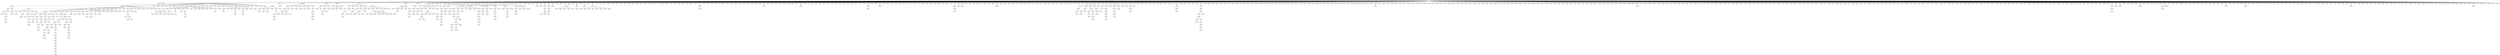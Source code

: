digraph tree {
    "vr6zzx";
    "ieufm12";
    "iethbfu";
    "ietmr8f";
    "ietuifn";
    "ietzr8a";
    "ieu8ei6";
    "ieucpk2";
    "ieuh17z";
    "ieunfh2";
    "ieuq6uy";
    "ieuee3s";
    "ieu60xd";
    "ieucndg";
    "ieup6ud";
    "ieucvi8";
    "ietb958";
    "iethqtq";
    "ietvad9";
    "ietx1gj";
    "ieuuvmf";
    "ieu81ha";
    "ieu1tkv";
    "ieu679o";
    "ieuehqd";
    "ieu6syd";
    "ieu8qjn";
    "ieude0u";
    "ieufzi8";
    "ietifie";
    "ietk6cg";
    "ietn4i7";
    "ietonzf";
    "ietn9az";
    "ieubqez";
    "ietoza9";
    "ietynd4";
    "ietz8q9";
    "ieu8pjb";
    "ietng93";
    "ieu1gwa";
    "ieue5rj";
    "ieuj8d2";
    "ieubp7p";
    "ieuc9kx";
    "ietoqi8";
    "ietxq70";
    "ietz30c";
    "ieu0dfw";
    "ieu0ufk";
    "ieu2k5h";
    "ieu41jl";
    "ietqpmo";
    "iettnj3";
    "iets13l";
    "ietqnlm";
    "ieu2i8n";
    "ieu3i8j";
    "ietscpc";
    "ietxw0j";
    "ieu4kq3";
    "ietzglr";
    "ieu083x";
    "ietsg99";
    "ietsju0";
    "ietyolo";
    "iettg94";
    "ietjkim";
    "ietl0d0";
    "ietolc2";
    "ietppmy";
    "iets3r6";
    "iettegp";
    "ietvkhx";
    "ietvtzn";
    "ietwxro";
    "ietxouo";
    "ieu5brk";
    "ieu5wzh";
    "ieu58qi";
    "ieu66ts";
    "ieu4vgy";
    "ieu5hjg";
    "ieu6cwf";
    "ieu6qs9";
    "ieu7bzd";
    "ieu7rvd";
    "ieu86cp";
    "ieu8jbz";
    "ieu8zh3";
    "ieualhx";
    "ieuau5e";
    "ieubfl7";
    "ieubtvx";
    "ieucwo8";
    "iev0c1m";
    "iettl9h";
    "ieu8d5f";
    "ietvoc6";
    "ietwfuw";
    "ieu6bsl";
    "ieu6tdk";
    "ietxjfc";
    "ietxt6p";
    "ietymv1";
    "ietzkvp";
    "ieu6prf";
    "ieu747h";
    "ietu5uh";
    "ietugeq";
    "ietukpn";
    "ieu009j";
    "ietujgv";
    "ieu4dce";
    "ietr5sk";
    "ietrpgv";
    "ietr4rd";
    "ietlx5y";
    "ietlqd4";
    "ietuapz";
    "ietw8rl";
    "ieu72kn";
    "ietuadg";
    "ietvr58";
    "ietxb3f";
    "ieub54x";
    "ieu7kn3";
    "ieubjuv";
    "iets461";
    "iets9xg";
    "ietz4wp";
    "ietzc08";
    "ieua5k5";
    "ieud2w9";
    "ieuf3b1";
    "ieuj0l7";
    "ieu2j2y";
    "ietqvfb";
    "ieu82yi";
    "iett52d";
    "ietnh0m";
    "ietm0zp";
    "ietor1m";
    "ietqnnq";
    "ieu547t";
    "ietn41c";
    "ietq2it";
    "ietig5t";
    "ietisy5";
    "ietjbhb";
    "ietjs74";
    "ietjmy7";
    "ietlptb";
    "ietjpiv";
    "ietnfr6";
    "ietomiy";
    "ietn45g";
    "ietyj7s";
    "ietz67l";
    "ieu3utq";
    "ieu8zst";
    "ieucxvc";
    "ieudgxt";
    "ieufv5x";
    "ietz1r7";
    "ietnlml";
    "ietv1n0";
    "ietlx2s";
    "ieu3s5j";
    "ietrpnv";
    "ieu4kgh";
    "ieto7nm";
    "ieu154f";
    "ietccbt";
    "ietcnio";
    "ietgo0j";
    "ietg0xn";
    "ietd00z";
    "ietdgb3";
    "ietfmsa";
    "ietvabj";
    "ietdsuz";
    "ietqfii";
    "ietfyfe";
    "ietkdj0";
    "ietzr7k";
    "ieukjju";
    "iethu5l";
    "ietf4kp";
    "ietsk1g";
    "ieth23l";
    "ietggy1";
    "ietlwjg";
    "ieth0dv";
    "ietlvcz";
    "ietog3y";
    "ietv5bo";
    "ietw2no";
    "iethbv8";
    "ietlrj9";
    "ietnmrl";
    "ietnjv0";
    "ietxqw7";
    "ietic77";
    "ietz3uj";
    "iev61mk";
    "ietw5yv";
    "ietwnu3";
    "ieu1ha2";
    "ieu2x2i";
    "ieu56ex";
    "ieu7g8s";
    "ieu8js4";
    "ieuap3q";
    "ieudzwo";
    "ieuezna";
    "ieuf9kh";
    "ietbilo";
    "ietbmkf";
    "iettxt3";
    "ietikfz";
    "ietc5on";
    "ietc9vf";
    "ieticz2";
    "ietlq0y";
    "ietblx5";
    "iethk79";
    "ieti9yg";
    "ietj9ye";
    "ietgu35";
    "ieth2hx";
    "ietx3py";
    "ieu8n2t";
    "ietmcne";
    "ieu0414";
    "ieu7cqq";
    "ietu1g6";
    "ieu4gnn";
    "ietf7p1";
    "ietgadt";
    "ieu5blo";
    "ieuh4hf";
    "ieu5bs0";
    "ieuipu6";
    "ieuz9s9";
    "ieu5m07";
    "ieu0gp4";
    "ieuar4u";
    "ieuhb7z";
    "ieuez0s";
    "ieu2my1";
    "ietd8oe";
    "ietf5n1";
    "ietg2rx";
    "ietgeza";
    "iethn09";
    "ietiukp";
    "ieuvltn";
    "ietyox3";
    "iethx2e";
    "ietlwkr";
    "ieu1294";
    "ieu5kv9";
    "ietkprx";
    "ieu5xt4";
    "ieu3v2l";
    "ieu3wb6";
    "ietmhmj";
    "ietvkqh";
    "iethch2";
    "iethmtg";
    "ietmli5";
    "ieto44h";
    "ietubgd";
    "iethcyh";
    "ieu2shy";
    "ieuduq0";
    "ieukjw9";
    "ieumn1e";
    "ieuvak0";
    "ietbhk5";
    "ietcwyi";
    "ietguyf";
    "ieu5jfy";
    "ietc05j";
    "ietkf8q";
    "ieu4axp";
    "ieu8rnu";
    "iettft1";
    "ieuhnph";
    "ietjhcz";
    "ieua2wf";
    "ieuelm0";
    "ietcair";
    "ietg31g";
    "ietht18";
    "ietmjdy";
    "ietiqwq";
    "ietgz0m";
    "ieto6wa";
    "iettx21";
    "ietxtpb";
    "ietwve3";
    "ietxgtt";
    "ietxna0";
    "iety8fe";
    "ietyka1";
    "ietg7ig";
    "ietzufm";
    "ieu2abj";
    "ieu35l1";
    "ieu3mmr";
    "ieu4hox";
    "ietclgq";
    "iethbjc";
    "ietg1hd";
    "ietghg7";
    "ieth83h";
    "ietpo5q";
    "ietoap7";
    "ietn1cy";
    "ieto206";
    "ietd5i5";
    "ietdiif";
    "ietgyo7";
    "ietjdu9";
    "iete4ew";
    "iete0up";
    "ietfs2a";
    "iethtir";
    "ietp5i4";
    "ieu9m1b";
    "ietkkhi";
    "ieu7pu5";
    "ieuk246";
    "ieu7hwi";
    "ieua4vw";
    "ieuftei";
    "iev5rwt";
    "ietk9h0";
    "ieuerk6";
    "ietgmpn";
    "ietgq4o";
    "iethvtq";
    "ietmmwk";
    "ieucnos";
    "ietmvlj";
    "ietu8ky";
    "ieuimat";
    "ietded6";
    "iethwoy";
    "ietj7nm";
    "ieuh6f2";
    "ieumdsb";
    "ieun873";
    "ietwuvo";
    "ieu5iym";
    "ietdsda";
    "ietff0m";
    "ietghif";
    "ieuabei";
    "ietnhdu";
    "ieu4334";
    "ietfsuo";
    "ietf31s";
    "ietf96y";
    "ietg8e8";
    "ietglm7";
    "iets97n";
    "ieuanyq";
    "ietfqu5";
    "ietpojz";
    "ietiyoj";
    "ietg1nv";
    "ietgfsb";
    "ietut5c";
    "ietehvy";
    "ietlgea";
    "ietqzic";
    "ieuej8c";
    "ieu6lcn";
    "ieukcj1";
    "ieum3zm";
    "iettmnr";
    "ietzj38";
    "ieu59sw";
    "ieukboi";
    "ieuklpd";
    "ieumiwf";
    "ieunjeu";
    "ieunrfr";
    "ieuo4d2";
    "ieukgby";
    "ieul7tm";
    "ieunk0m";
    "ieunr9a";
    "ietjqea";
    "iethejj";
    "ietfha8";
    "ieu0kos";
    "ietguds";
    "ietfxmh";
    "ietiytq";
    "ietkwte";
    "ieu5hlf";
    "ieu6zbh";
    "ietvw29";
    "ietwbxs";
    "ietws1b";
    "ietx4z7";
    "ieu00hp";
    "ieu0t4f";
    "ieuqh4i";
    "ieu25ko";
    "ieu43to";
    "ieuqrgn";
    "ieu1nkb";
    "ietxd8k";
    "ietiumx";
    "ietgd5o";
    "ietoh4h";
    "ietwxma";
    "ietwod6";
    "ietnslc";
    "ieuanmd";
    "ieuecbt";
    "ieug4ot";
    "ieu5t76";
    "ieu6uvp";
    "ieuq9h3";
    "ieu738w";
    "ieu7avl";
    "ieu7ok5";
    "ieu7t54";
    "ieu7wdl";
    "ieu8ioe";
    "ieu7bcq";
    "ietfegn";
    "ietfndn";
    "ietgqe1";
    "iethnbb";
    "ietkoqg";
    "ieu9gfy";
    "ietndqt";
    "ieuruks";
    "ietbljq";
    "ietdxwg";
    "ietidrx";
    "ietu8hf";
    "ietwlkc";
    "ietxu3q";
    "ieur6uf";
    "ieu0iuz";
    "iethcy0";
    "iettd91";
    "ieuazmh";
    "ietwsug";
    "ietx9e4";
    "ietxj2j";
    "ietxsk0";
    "ieuhg6u";
    "ietiha7";
    "ietgbju";
    "ietiinq";
    "ietyu4p";
    "ieud28w";
    "ieufg0s";
    "ieukugi";
    "ieuks4f";
    "ieurmhz";
    "ietg71p";
    "ietf0p6";
    "ietf761";
    "ieu07kb";
    "ieu12xa";
    "ietewiy";
    "ieu1xl2";
    "iettxhy";
    "ieu02r8";
    "ieu04pr";
    "ieu0jpt";
    "ieu4c68";
    "ieu6b54";
    "ieu7sqa";
    "ieu7ybm";
    "ieu82h6";
    "ieu8exb";
    "ietf9rc";
    "ietkj3e";
    "ieth28x";
    "ieu5hst";
    "ieu5lrv";
    "iete3s4";
    "ietee1l";
    "ietejyf";
    "ieteq4k";
    "ietzz5j";
    "ieti04m";
    "ietk21f";
    "ietb5nj";
    "ietgcpp";
    "ietgpu3";
    "ietpn2y";
    "ietddg2";
    "ietn54i";
    "ietgp9f";
    "ieth6k8";
    "ietjy0i";
    "ietm786";
    "ieu6gzi";
    "ieu6rm9";
    "ieu93u2";
    "ieugpf3";
    "ieufoa0";
    "ieub7lv";
    "ieurwvu";
    "ietbixi";
    "ietjb25";
    "ietkqj0";
    "ietib8e";
    "ietomvi";
    "ieufqe7";
    "ietbosj";
    "ietkam0";
    "ietl5ip";
    "ieu2f5g";
    "ietm5sd";
    "ietobi4";
    "ietlguc";
    "ieubcge";
    "ietn9nm";
    "ietu532";
    "ietmgup";
    "ietftak";
    "ietfdn8";
    "ieth8s0";
    "ieu05mo";
    "ietmbjl";
    "ietmsbu";
    "ietobwz";
    "ietq2r1";
    "ietsyro";
    "ieu1nlg";
    "ieu1vlf";
    "ieu6x2r";
    "ieu737h";
    "ieu75my";
    "ieu7qyg";
    "ieu7w12";
    "ieu8b5g";
    "ieubqx7";
    "ieuccin";
    "ieudk7x";
    "ieue8dh";
    "ieuejlo";
    "ieuetm1";
    "ieufmvo";
    "ieuge41";
    "ietoqds";
    "ietzpu9";
    "ietzxmp";
    "ietfy3o";
    "iethw61";
    "ietdj3c";
    "ietiie1";
    "ietkxnl";
    "iethb1v";
    "ietjmon";
    "ietlvpm";
    "ietqjg1";
    "ietta5b";
    "ieu0bzb";
    "ieu0h3t";
    "ieu0o3b";
    "ieu322k";
    "ietdlcd";
    "ietktkd";
    "ieto5tj";
    "ietmq9r";
    "ieth00o";
    "ietgc9o";
    "ietihzc";
    "ieu08gy";
    "ietqe3b";
    "ietfyn9";
    "ietknob";
    "ietpqwm";
    "ieu723f";
    "ietfr0j";
    "ietja79";
    "ietijie";
    "iethucg";
    "ietieb3";
    "ietiya2";
    "ietjmf9";
    "ietk9hc";
    "ietmdjj";
    "ietn0x3";
    "ieto4a2";
    "ietpec5";
    "ietsndp";
    "ietsocw";
    "ietuwob";
    "ieu46ul";
    "ietsd7x";
    "ietwo4d";
    "ieudzih";
    "ietirgz";
    "ietj9g6";
    "ietk2pr";
    "ietkek4";
    "iethsg7";
    "ieti2ks";
    "ietl4nw";
    "ietp1df";
    "ietq3pd";
    "ieu0rjz";
    "ieti7oj";
    "ietrvgh";
    "ietoui3";
    "ietip6k";
    "ietg1vf";
    "iethqqj";
    "ietcafg";
    "iethd5f";
    "iethx56";
    "ietlk13";
    "ietm6p4";
    "ieu2rc7";
    "ietjzxr";
    "ietqebq";
    "ieuke8e";
    "ieur2vt";
    "ieti133";
    "iettsgf";
    "ietmjy1";
    "iethfsl";
    "ietj2ap";
    "ietlofy";
    "ietlv8f";
    "ietnp3f";
    "ieto0it";
    "ietotl8";
    "ietrn67";
    "iettgwa";
    "iettk8n";
    "ieu6h65";
    "iettlm0";
    "ietttw8";
    "ietvqtl";
    "ietx9qm";
    "ietylo0";
    "ietz8ki";
    "ietz9bn";
    "ietzxf1";
    "ietzz2c";
    "ieu1nhp";
    "ieu2rj9";
    "ieu33q4";
    "ieu34a4";
    "ieu4gt4";
    "ieu4t5n";
    "ieu7f3w";
    "ieu7n67";
    "ieu7n6h";
    "ieu83p7";
    "ieu83wv";
    "ieu9edy";
    "ieu9mdh";
    "ietcjtj";
    "ietfv57";
    "ietg2bt";
    "ietgo3o";
    "iethlti";
    "ietgq6y";
    "ietgti3";
    "ietgzar";
    "ieth1bu";
    "iethvvk";
    "ietf9rd";
    "ietfwza";
    "iethevg";
    "iethhjj";
    "ieththt";
    "ietknsh";
    "ietkrnm";
    "ietnfgb";
    "ietnhkc";
    "iethgg2";
    "iethkie";
    "ietghzi";
    "ietgmku";
    "ietjb7t";
    "ietqj63";
    "iett3f5";
    "ietjpdq";
    "ietjjp6";
    "ietkvb7";
    "ietlzdy";
    "ietsn1t";
    "ietnio5";
    "ietqphv";
    "ietkaqi";
    "ietvdqo";
    "ieu1foc";
    "ieughno";
    "ieuhf9y";
    "ieuo8l5";
    "iev1qpf";
    "ieu1w9w";
    "ietr5rs";
    "ieu2wz4";
    "ieu561d";
    "ieu6n2m";
    "ieu9tvu";
    "ietm46g";
    "ieu5pxr";
    "ietejo1";
    "ietglwq";
    "ieth55j";
    "ietiup1";
    "ietqv0g";
    "ietridt";
    "iets57r";
    "ieu7jdk";
    "iettl0v";
    "ietsino";
    "ietmtha";
    "ietndu0";
    "ietr49j";
    "ietrlnw";
    "iettyn4";
    "iettz0i";
    "ietvjfk";
    "ieu2zv3";
    "ieu313a";
    "ietitol";
    "ietesyl";
    "ietiayp";
    "ietkd1u";
    "ietkrmx";
    "ietihhk";
    "ietix1m";
    "ietk6xv";
    "ietqmy5";
    "iets9kr";
    "ieti10w";
    "ietjtxk";
    "ietlqyp";
    "ietmnb0";
    "ietousz";
    "ietq7jg";
    "ietu6i1";
    "ietx4kp";
    "iettj1t";
    "ietuh3v";
    "ietwa4v";
    "ietx753";
    "ieu8vxk";
    "ietoxgd";
    "ietntea";
    "ieto8vx";
    "ietouit";
    "ietqbbw";
    "ietrs41";
    "ietrxu8";
    "ietsc75";
    "ietsu33";
    "iettsdy";
    "ietu9li";
    "ietuct0";
    "ietuglo";
    "ietuw0o";
    "ietuy05";
    "ietuypv";
    "ietv6qg";
    "ietv7ai";
    "ietvblo";
    "ietvdh6";
    "ietvir5";
    "ietvlz5";
    "ietvnh9";
    "ietw6pb";
    "ietwa1j";
    "ietwe2u";
    "ietwec7";
    "ietwibw";
    "ietwjoi";
    "ietxibp";
    "ietxjrr";
    "ietxuv1";
    "ietxyal";
    "iety9gg";
    "ietybmr";
    "ietyhri";
    "ietykfl";
    "ietyozo";
    "ietyrri";
    "ietyvkm";
    "ietz0vl";
    "ietz4oz";
    "ietz76y";
    "ietz88z";
    "ietzpa2";
    "ieu01q4";
    "ietzqhw";
    "ietzwn6";
    "ieu00of";
    "ieu0j8o";
    "ieu0rb6";
    "ieu0ten";
    "ieu11jr";
    "ieu125s";
    "ieu13cf";
    "ieu16yl";
    "ieu197l";
    "ieu1a95";
    "ieu1ayc";
    "ieu1etn";
    "ieu1h1b";
    "ieu1n2k";
    "ieu1nf7";
    "ieu1s5p";
    "ieu1upe";
    "ieu1zsu";
    "ieu20kl";
    "ieu29s3";
    "ieu2b7a";
    "ieu2d51";
    "ieu2eyu";
    "ieu2gre";
    "ieu2jp1";
    "ieu2n2a";
    "ieu2nob";
    "ieu2znu";
    "ieu3hwy";
    "ieu3jgd";
    "ieu3jqi";
    "ieu3mag";
    "ieu3mew";
    "ieu3mi4";
    "ieu3qv1";
    "ieu3rwb";
    "ieu4032";
    "ieu48z1";
    "ieu4ctq";
    "ieu4j9h";
    "ieu4kiz";
    "ieu4l0q";
    "ieu4lfp";
    "ieu4ogd";
    "ieu4osx";
    "ieu4t32";
    "ieu4t6h";
    "ieu51r0";
    "ieu5les";
    "ieu5mff";
    "ieu5pzm";
    "ieu5sz3";
    "ieu5u9k";
    "ieu5wsl";
    "ieu5xfa";
    "ieu658o";
    "ieu6876";
    "ieu6ae0";
    "ieu6bzq";
    "ieu6eqr";
    "ieu6l4u";
    "ieu71zr";
    "ieu6m2z";
    "ieu6m7o";
    "ieu6p31";
    "ieu6qqq";
    "ieu6uru";
    "ieu6yfh";
    "ieu714f";
    "ieu77ls";
    "ieu7c56";
    "ieu7eaj";
    "ieu8ci0";
    "ieu8gvz";
    "ieu8ix1";
    "ieu8n9p";
    "ieu8qo0";
    "ieu8r94";
    "ieu8uea";
    "ieu8urv";
    "ieu9668";
    "ieu99h0";
    "ieu99pb";
    "ieu9l47";
    "ieu9sjy";
    "ieu9z7m";
    "ieua4vi";
    "ieua82d";
    "ieuaahm";
    "ieuac6k";
    "ieuad1k";
    "ieuadjb";
    "ieuahe0";
    "ieuaiau";
    "ieualfn";
    "ieuamwv";
    "ieuaos2";
    "ieuap9o";
    "ieuarbq";
    "ieuavn7";
    "ieuaw2y";
    "ieub0kp";
    "ieub185";
    "ieub27y";
    "ieub4wd";
    "ieubboz";
    "ieubdj1";
    "ieube8l";
    "ieubepa";
    "ieubh8j";
    "ieubkhi";
    "ieubzty";
    "ieuc1ji";
    "ieuc5lw";
    "ieuc6l4";
    "ieuc71k";
    "ieuc7op";
    "ieuc9gw";
    "ieuc9j8";
    "ieucdu8";
    "ieuce3k";
    "ieucf3k";
    "ieucfry";
    "ieucp72";
    "ieuctjy";
    "ieuctw3";
    "ieud3ws";
    "ieud5he";
    "ieud84x";
    "ieudd7z";
    "ieudm0k";
    "ieudmv9";
    "ieue7kh";
    "ieueaqp";
    "ieueb9p";
    "ieuechv";
    "ieueiku";
    "ieueimp";
    "ieuf3u4";
    "ieuf5lx";
    "ieuf8r6";
    "ieuf9xz";
    "ieuffuz";
    "ieufgln";
    "ieufh97";
    "ieufij6";
    "ieufosc";
    "ieufowv";
    "ieufp9m";
    "ieufqak";
    "ieug73k";
    "ieugdj4";
    "ieugfes";
    "ieugjzy";
    "ieugox6";
    "ieugqyo";
    "ieugwue";
    "ieugwuw";
    "ieuhlot";
    "ieuid25";
    "ieuj3h7";
    "ieukoks";
    "ieunlg1";
    "ieuooq3";
    "ieutvqp";
    "ieuuaem";
    "ieuw85k";
    "iev4xy1";
    "iev9ahs";
    "ietk904";
    "ietm056";
    "ietp5xj";
    "ietpc97";
    "ietd4zs";
    "ietkxgq";
    "ietihas";
    "ietjy92";
    "ietokk4";
    "ietpbs7";
    "ietvcg0";
    "ietstdv";
    "ietsucx";
    "ietjmdo";
    "ietmbkr";
    "ietnw5j";
    "ieto3uo";
    "ieto6b2";
    "ieto99a";
    "ietovan";
    "ieu8y68";
    "ietp8ne";
    "ietrr80";
    "iets7wn";
    "ietsqx8";
    "ietts1x";
    "ietu3am";
    "ietuntq";
    "ieu9ocr";
    "ietvcmq";
    "iethe15";
    "ietmepf";
    "ietmmf4";
    "ietmvom";
    "ietmxxi";
    "ietn1yb";
    "ietn3h1";
    "ietni1k";
    "ieto15y";
    "ietoby4";
    "ietp8ol";
    "ietpbru";
    "ietpe7o";
    "ietpqsx";
    "ietpvy3";
    "ietqfcv";
    "ietsaoz";
    "ietspxr";
    "ietszfa";
    "iettnf6";
    "ietty50";
    "ietv2yc";
    "iettyyu";
    "ietuhq2";
    "ietv765";
    "ietvnqe";
    "ietwowo";
    "ietwruo";
    "ietxazk";
    "ietxl4q";
    "ietyawm";
    "ietyp4l";
    "ietys1k";
    "ietyuj2";
    "ietz6do";
    "ieu1wze";
    "ieu3r8j";
    "ieu4jsd";
    "ieu7aa7";
    "ietkbpo";
    "ietkva8";
    "ietm94s";
    "ietmaki";
    "ietnsg0";
    "ietnwhv";
    "ietnznk";
    "ietoiaw";
    "ietonir";
    "ietovmo";
    "ietpvp1";
    "ietpwpn";
    "ietr84h";
    "ietrihf";
    "ietrm2h";
    "ietrso8";
    "ietswau";
    "iettakf";
    "iettgk3";
    "iettjk8";
    "ietuyax";
    "ietv53i";
    "ietvurt";
    "ietvxiq";
    "ietw19m";
    "ietwnuq";
    "ietwz9x";
    "ietxamm";
    "ietyw7h";
    "ietz528";
    "ieu0e0r";
    "ieu17y6";
    "ieu1ouh";
    "ieu1yi5";
    "ieu21de";
    "ieu3wff";
    "ieu4ber";
    "ieu4eaq";
    "ieu5b45";
    "ieu5dj8";
    "ieu8no4";
    "ieu7b2t";
    "ieucex6";
    "ieucjcu";
    "ieuckot";
    "ieucn2z";
    "ieudkmu";
    "vr6zzx" -> "ieufm12";
    "vr6zzx" -> "iethbfu";
    "vr6zzx" -> "ietb958";
    "vr6zzx" -> "ietf7p1";
    "vr6zzx" -> "ietd8oe";
    "vr6zzx" -> "ietbhk5";
    "vr6zzx" -> "ietjhcz";
    "vr6zzx" -> "ietcair";
    "vr6zzx" -> "ietk9h0";
    "vr6zzx" -> "ietgmpn";
    "vr6zzx" -> "ietded6";
    "vr6zzx" -> "iettmnr";
    "vr6zzx" -> "ietjqea";
    "vr6zzx" -> "iethejj";
    "vr6zzx" -> "ietfha8";
    "vr6zzx" -> "ietfegn";
    "vr6zzx" -> "ietndqt";
    "vr6zzx" -> "ietbljq";
    "vr6zzx" -> "iethcy0";
    "vr6zzx" -> "ietiha7";
    "vr6zzx" -> "ietgbju";
    "vr6zzx" -> "ietiinq";
    "vr6zzx" -> "ietg71p";
    "vr6zzx" -> "ietf0p6";
    "vr6zzx" -> "ietf761";
    "vr6zzx" -> "ietewiy";
    "vr6zzx" -> "iettxhy";
    "vr6zzx" -> "ieu02r8";
    "vr6zzx" -> "ieu04pr";
    "vr6zzx" -> "ieu0jpt";
    "vr6zzx" -> "ieu4c68";
    "vr6zzx" -> "ieu6b54";
    "vr6zzx" -> "ieu7sqa";
    "vr6zzx" -> "ieu7ybm";
    "vr6zzx" -> "ieu82h6";
    "vr6zzx" -> "ieu8exb";
    "vr6zzx" -> "ietf9rc";
    "vr6zzx" -> "ietkj3e";
    "vr6zzx" -> "ieth28x";
    "vr6zzx" -> "iete3s4";
    "vr6zzx" -> "ietb5nj";
    "vr6zzx" -> "ietddg2";
    "vr6zzx" -> "ietgp9f";
    "vr6zzx" -> "ieth6k8";
    "vr6zzx" -> "ietjy0i";
    "vr6zzx" -> "ietm786";
    "vr6zzx" -> "ieu6gzi";
    "vr6zzx" -> "ietbixi";
    "vr6zzx" -> "ietib8e";
    "vr6zzx" -> "ietomvi";
    "vr6zzx" -> "ietbosj";
    "vr6zzx" -> "ietkam0";
    "vr6zzx" -> "ietftak";
    "vr6zzx" -> "ietfdn8";
    "vr6zzx" -> "ieth8s0";
    "vr6zzx" -> "ieu05mo";
    "vr6zzx" -> "ietmbjl";
    "vr6zzx" -> "ietmsbu";
    "vr6zzx" -> "ietobwz";
    "vr6zzx" -> "ietq2r1";
    "vr6zzx" -> "ietsyro";
    "vr6zzx" -> "ieu1nlg";
    "vr6zzx" -> "ieu1vlf";
    "vr6zzx" -> "ieu6x2r";
    "vr6zzx" -> "ieu737h";
    "vr6zzx" -> "ieu75my";
    "vr6zzx" -> "ieu7qyg";
    "vr6zzx" -> "ieu7w12";
    "vr6zzx" -> "ieu8b5g";
    "vr6zzx" -> "ieubqx7";
    "vr6zzx" -> "ieuccin";
    "vr6zzx" -> "ieudk7x";
    "vr6zzx" -> "ieue8dh";
    "vr6zzx" -> "ieuejlo";
    "vr6zzx" -> "ieuetm1";
    "vr6zzx" -> "ieufmvo";
    "vr6zzx" -> "ieuge41";
    "vr6zzx" -> "ietoqds";
    "vr6zzx" -> "ietfy3o";
    "vr6zzx" -> "iethw61";
    "vr6zzx" -> "ietdj3c";
    "vr6zzx" -> "ietiie1";
    "vr6zzx" -> "ietkxnl";
    "vr6zzx" -> "iethb1v";
    "vr6zzx" -> "ietjmon";
    "vr6zzx" -> "ietlvpm";
    "vr6zzx" -> "ietqjg1";
    "vr6zzx" -> "ietta5b";
    "vr6zzx" -> "ieu0bzb";
    "vr6zzx" -> "ieu0h3t";
    "vr6zzx" -> "ieu0o3b";
    "vr6zzx" -> "ieu322k";
    "vr6zzx" -> "ietdlcd";
    "vr6zzx" -> "ietktkd";
    "vr6zzx" -> "ietmq9r";
    "vr6zzx" -> "ieth00o";
    "vr6zzx" -> "ietgc9o";
    "vr6zzx" -> "ietihzc";
    "vr6zzx" -> "ieu08gy";
    "vr6zzx" -> "ietqe3b";
    "vr6zzx" -> "ietfyn9";
    "vr6zzx" -> "ietknob";
    "vr6zzx" -> "ietpqwm";
    "vr6zzx" -> "ietfr0j";
    "vr6zzx" -> "ietja79";
    "vr6zzx" -> "ietijie";
    "vr6zzx" -> "iethucg";
    "vr6zzx" -> "ietieb3";
    "vr6zzx" -> "ietiya2";
    "vr6zzx" -> "ietjmf9";
    "vr6zzx" -> "ietk9hc";
    "vr6zzx" -> "ietmdjj";
    "vr6zzx" -> "ietn0x3";
    "vr6zzx" -> "ieto4a2";
    "vr6zzx" -> "ietpec5";
    "vr6zzx" -> "ietsndp";
    "vr6zzx" -> "ietsocw";
    "vr6zzx" -> "ietuwob";
    "vr6zzx" -> "ieu46ul";
    "vr6zzx" -> "ietsd7x";
    "vr6zzx" -> "ietirgz";
    "vr6zzx" -> "ietj9g6";
    "vr6zzx" -> "ietk2pr";
    "vr6zzx" -> "iethsg7";
    "vr6zzx" -> "ieti2ks";
    "vr6zzx" -> "ietl4nw";
    "vr6zzx" -> "ietp1df";
    "vr6zzx" -> "ietq3pd";
    "vr6zzx" -> "ieu0rjz";
    "vr6zzx" -> "ieti7oj";
    "vr6zzx" -> "ietrvgh";
    "vr6zzx" -> "ietoui3";
    "vr6zzx" -> "ietip6k";
    "vr6zzx" -> "ietg1vf";
    "vr6zzx" -> "iethqqj";
    "vr6zzx" -> "ietcafg";
    "vr6zzx" -> "iethd5f";
    "vr6zzx" -> "iethx56";
    "vr6zzx" -> "ietlk13";
    "vr6zzx" -> "ietm6p4";
    "vr6zzx" -> "ieu2rc7";
    "vr6zzx" -> "ietjzxr";
    "vr6zzx" -> "ieti133";
    "vr6zzx" -> "iethfsl";
    "vr6zzx" -> "ietj2ap";
    "vr6zzx" -> "ietlofy";
    "vr6zzx" -> "ietlv8f";
    "vr6zzx" -> "ietnp3f";
    "vr6zzx" -> "ieto0it";
    "vr6zzx" -> "ietotl8";
    "vr6zzx" -> "ietrn67";
    "vr6zzx" -> "iettgwa";
    "vr6zzx" -> "iettk8n";
    "vr6zzx" -> "iettlm0";
    "vr6zzx" -> "ietttw8";
    "vr6zzx" -> "ietvqtl";
    "vr6zzx" -> "ietx9qm";
    "vr6zzx" -> "ietylo0";
    "vr6zzx" -> "ietz8ki";
    "vr6zzx" -> "ietz9bn";
    "vr6zzx" -> "ietzxf1";
    "vr6zzx" -> "ietzz2c";
    "vr6zzx" -> "ieu1nhp";
    "vr6zzx" -> "ieu2rj9";
    "vr6zzx" -> "ieu33q4";
    "vr6zzx" -> "ieu34a4";
    "vr6zzx" -> "ieu4gt4";
    "vr6zzx" -> "ieu4t5n";
    "vr6zzx" -> "ieu7f3w";
    "vr6zzx" -> "ieu7n67";
    "vr6zzx" -> "ieu7n6h";
    "vr6zzx" -> "ieu83p7";
    "vr6zzx" -> "ieu83wv";
    "vr6zzx" -> "ieu9edy";
    "vr6zzx" -> "ieu9mdh";
    "vr6zzx" -> "ietcjtj";
    "vr6zzx" -> "iett3f5";
    "vr6zzx" -> "ietjpdq";
    "vr6zzx" -> "ietjjp6";
    "vr6zzx" -> "ietkvb7";
    "vr6zzx" -> "ietnio5";
    "vr6zzx" -> "ietqphv";
    "vr6zzx" -> "ietkaqi";
    "vr6zzx" -> "ietejo1";
    "vr6zzx" -> "ietiup1";
    "vr6zzx" -> "ietqv0g";
    "vr6zzx" -> "ietsino";
    "vr6zzx" -> "ietmtha";
    "vr6zzx" -> "ietndu0";
    "vr6zzx" -> "ietr49j";
    "vr6zzx" -> "ietrlnw";
    "vr6zzx" -> "iettyn4";
    "vr6zzx" -> "iettz0i";
    "vr6zzx" -> "ietvjfk";
    "vr6zzx" -> "ieu2zv3";
    "vr6zzx" -> "ieu313a";
    "vr6zzx" -> "ietitol";
    "vr6zzx" -> "ietesyl";
    "vr6zzx" -> "ietihhk";
    "vr6zzx" -> "ietix1m";
    "vr6zzx" -> "ietk6xv";
    "vr6zzx" -> "ietqmy5";
    "vr6zzx" -> "iets9kr";
    "vr6zzx" -> "ieti10w";
    "vr6zzx" -> "ietntea";
    "vr6zzx" -> "ieto8vx";
    "vr6zzx" -> "ietouit";
    "vr6zzx" -> "ietqbbw";
    "vr6zzx" -> "ietrs41";
    "vr6zzx" -> "ietrxu8";
    "vr6zzx" -> "ietsc75";
    "vr6zzx" -> "ietsu33";
    "vr6zzx" -> "iettsdy";
    "vr6zzx" -> "ietu9li";
    "vr6zzx" -> "ietuct0";
    "vr6zzx" -> "ietuglo";
    "vr6zzx" -> "ietuw0o";
    "vr6zzx" -> "ietuy05";
    "vr6zzx" -> "ietuypv";
    "vr6zzx" -> "ietv6qg";
    "vr6zzx" -> "ietv7ai";
    "vr6zzx" -> "ietvblo";
    "vr6zzx" -> "ietvdh6";
    "vr6zzx" -> "ietvir5";
    "vr6zzx" -> "ietvlz5";
    "vr6zzx" -> "ietvnh9";
    "vr6zzx" -> "ietw6pb";
    "vr6zzx" -> "ietwa1j";
    "vr6zzx" -> "ietwe2u";
    "vr6zzx" -> "ietwec7";
    "vr6zzx" -> "ietwibw";
    "vr6zzx" -> "ietwjoi";
    "vr6zzx" -> "ietxibp";
    "vr6zzx" -> "ietxjrr";
    "vr6zzx" -> "ietxuv1";
    "vr6zzx" -> "ietxyal";
    "vr6zzx" -> "iety9gg";
    "vr6zzx" -> "ietybmr";
    "vr6zzx" -> "ietyhri";
    "vr6zzx" -> "ietykfl";
    "vr6zzx" -> "ietyozo";
    "vr6zzx" -> "ietyrri";
    "vr6zzx" -> "ietyvkm";
    "vr6zzx" -> "ietz0vl";
    "vr6zzx" -> "ietz4oz";
    "vr6zzx" -> "ietz76y";
    "vr6zzx" -> "ietz88z";
    "vr6zzx" -> "ietzpa2";
    "vr6zzx" -> "ietzqhw";
    "vr6zzx" -> "ietzwn6";
    "vr6zzx" -> "ieu00of";
    "vr6zzx" -> "ieu0j8o";
    "vr6zzx" -> "ieu0rb6";
    "vr6zzx" -> "ieu0ten";
    "vr6zzx" -> "ieu11jr";
    "vr6zzx" -> "ieu125s";
    "vr6zzx" -> "ieu13cf";
    "vr6zzx" -> "ieu16yl";
    "vr6zzx" -> "ieu197l";
    "vr6zzx" -> "ieu1a95";
    "vr6zzx" -> "ieu1ayc";
    "vr6zzx" -> "ieu1etn";
    "vr6zzx" -> "ieu1h1b";
    "vr6zzx" -> "ieu1n2k";
    "vr6zzx" -> "ieu1nf7";
    "vr6zzx" -> "ieu1s5p";
    "vr6zzx" -> "ieu1upe";
    "vr6zzx" -> "ieu1zsu";
    "vr6zzx" -> "ieu20kl";
    "vr6zzx" -> "ieu29s3";
    "vr6zzx" -> "ieu2b7a";
    "vr6zzx" -> "ieu2d51";
    "vr6zzx" -> "ieu2eyu";
    "vr6zzx" -> "ieu2gre";
    "vr6zzx" -> "ieu2jp1";
    "vr6zzx" -> "ieu2n2a";
    "vr6zzx" -> "ieu2nob";
    "vr6zzx" -> "ieu2znu";
    "vr6zzx" -> "ieu3hwy";
    "vr6zzx" -> "ieu3jgd";
    "vr6zzx" -> "ieu3jqi";
    "vr6zzx" -> "ieu3mag";
    "vr6zzx" -> "ieu3mew";
    "vr6zzx" -> "ieu3mi4";
    "vr6zzx" -> "ieu3qv1";
    "vr6zzx" -> "ieu3rwb";
    "vr6zzx" -> "ieu4032";
    "vr6zzx" -> "ieu48z1";
    "vr6zzx" -> "ieu4ctq";
    "vr6zzx" -> "ieu4j9h";
    "vr6zzx" -> "ieu4kiz";
    "vr6zzx" -> "ieu4l0q";
    "vr6zzx" -> "ieu4lfp";
    "vr6zzx" -> "ieu4ogd";
    "vr6zzx" -> "ieu4osx";
    "vr6zzx" -> "ieu4t32";
    "vr6zzx" -> "ieu4t6h";
    "vr6zzx" -> "ieu51r0";
    "vr6zzx" -> "ieu5les";
    "vr6zzx" -> "ieu5mff";
    "vr6zzx" -> "ieu5pzm";
    "vr6zzx" -> "ieu5sz3";
    "vr6zzx" -> "ieu5u9k";
    "vr6zzx" -> "ieu5wsl";
    "vr6zzx" -> "ieu5xfa";
    "vr6zzx" -> "ieu658o";
    "vr6zzx" -> "ieu6876";
    "vr6zzx" -> "ieu6ae0";
    "vr6zzx" -> "ieu6bzq";
    "vr6zzx" -> "ieu6eqr";
    "vr6zzx" -> "ieu6l4u";
    "vr6zzx" -> "ieu6m2z";
    "vr6zzx" -> "ieu6m7o";
    "vr6zzx" -> "ieu6p31";
    "vr6zzx" -> "ieu6qqq";
    "vr6zzx" -> "ieu6uru";
    "vr6zzx" -> "ieu6yfh";
    "vr6zzx" -> "ieu714f";
    "vr6zzx" -> "ieu77ls";
    "vr6zzx" -> "ieu7c56";
    "vr6zzx" -> "ieu7eaj";
    "vr6zzx" -> "ieu8ci0";
    "vr6zzx" -> "ieu8gvz";
    "vr6zzx" -> "ieu8ix1";
    "vr6zzx" -> "ieu8n9p";
    "vr6zzx" -> "ieu8qo0";
    "vr6zzx" -> "ieu8r94";
    "vr6zzx" -> "ieu8uea";
    "vr6zzx" -> "ieu8urv";
    "vr6zzx" -> "ieu9668";
    "vr6zzx" -> "ieu99h0";
    "vr6zzx" -> "ieu99pb";
    "vr6zzx" -> "ieu9l47";
    "vr6zzx" -> "ieu9sjy";
    "vr6zzx" -> "ieu9z7m";
    "vr6zzx" -> "ieua4vi";
    "vr6zzx" -> "ieua82d";
    "vr6zzx" -> "ieuaahm";
    "vr6zzx" -> "ieuac6k";
    "vr6zzx" -> "ieuad1k";
    "vr6zzx" -> "ieuadjb";
    "vr6zzx" -> "ieuahe0";
    "vr6zzx" -> "ieuaiau";
    "vr6zzx" -> "ieualfn";
    "vr6zzx" -> "ieuamwv";
    "vr6zzx" -> "ieuaos2";
    "vr6zzx" -> "ieuap9o";
    "vr6zzx" -> "ieuarbq";
    "vr6zzx" -> "ieuavn7";
    "vr6zzx" -> "ieuaw2y";
    "vr6zzx" -> "ieub0kp";
    "vr6zzx" -> "ieub185";
    "vr6zzx" -> "ieub27y";
    "vr6zzx" -> "ieub4wd";
    "vr6zzx" -> "ieubboz";
    "vr6zzx" -> "ieubdj1";
    "vr6zzx" -> "ieube8l";
    "vr6zzx" -> "ieubepa";
    "vr6zzx" -> "ieubh8j";
    "vr6zzx" -> "ieubkhi";
    "vr6zzx" -> "ieubzty";
    "vr6zzx" -> "ieuc1ji";
    "vr6zzx" -> "ieuc5lw";
    "vr6zzx" -> "ieuc6l4";
    "vr6zzx" -> "ieuc71k";
    "vr6zzx" -> "ieuc7op";
    "vr6zzx" -> "ieuc9gw";
    "vr6zzx" -> "ieuc9j8";
    "vr6zzx" -> "ieucdu8";
    "vr6zzx" -> "ieuce3k";
    "vr6zzx" -> "ieucf3k";
    "vr6zzx" -> "ieucfry";
    "vr6zzx" -> "ieucp72";
    "vr6zzx" -> "ieuctjy";
    "vr6zzx" -> "ieuctw3";
    "vr6zzx" -> "ieud3ws";
    "vr6zzx" -> "ieud5he";
    "vr6zzx" -> "ieud84x";
    "vr6zzx" -> "ieudd7z";
    "vr6zzx" -> "ieudm0k";
    "vr6zzx" -> "ieudmv9";
    "vr6zzx" -> "ieue7kh";
    "vr6zzx" -> "ieueaqp";
    "vr6zzx" -> "ieueb9p";
    "vr6zzx" -> "ieuechv";
    "vr6zzx" -> "ieueiku";
    "vr6zzx" -> "ieueimp";
    "vr6zzx" -> "ieuf3u4";
    "vr6zzx" -> "ieuf5lx";
    "vr6zzx" -> "ieuf8r6";
    "vr6zzx" -> "ieuf9xz";
    "vr6zzx" -> "ieuffuz";
    "vr6zzx" -> "ieufgln";
    "vr6zzx" -> "ieufh97";
    "vr6zzx" -> "ieufij6";
    "vr6zzx" -> "ieufosc";
    "vr6zzx" -> "ieufowv";
    "vr6zzx" -> "ieufp9m";
    "vr6zzx" -> "ieufqak";
    "vr6zzx" -> "ieug73k";
    "vr6zzx" -> "ieugdj4";
    "vr6zzx" -> "ieugfes";
    "vr6zzx" -> "ieugjzy";
    "vr6zzx" -> "ieugox6";
    "vr6zzx" -> "ieugqyo";
    "vr6zzx" -> "ieugwue";
    "vr6zzx" -> "ieugwuw";
    "vr6zzx" -> "ieuhlot";
    "vr6zzx" -> "ieuid25";
    "vr6zzx" -> "ieuj3h7";
    "vr6zzx" -> "ieukoks";
    "vr6zzx" -> "ieunlg1";
    "vr6zzx" -> "ieuooq3";
    "vr6zzx" -> "ieutvqp";
    "vr6zzx" -> "ieuuaem";
    "vr6zzx" -> "ieuw85k";
    "vr6zzx" -> "iev4xy1";
    "vr6zzx" -> "iev9ahs";
    "vr6zzx" -> "ietk904";
    "vr6zzx" -> "ietm056";
    "vr6zzx" -> "ietp5xj";
    "vr6zzx" -> "ietpc97";
    "vr6zzx" -> "ietd4zs";
    "vr6zzx" -> "ietkxgq";
    "vr6zzx" -> "ietihas";
    "vr6zzx" -> "ietjy92";
    "vr6zzx" -> "ietstdv";
    "vr6zzx" -> "ietjmdo";
    "vr6zzx" -> "ietnw5j";
    "vr6zzx" -> "ieto3uo";
    "vr6zzx" -> "ieto6b2";
    "vr6zzx" -> "ieto99a";
    "vr6zzx" -> "ietovan";
    "vr6zzx" -> "ietp8ne";
    "vr6zzx" -> "ietrr80";
    "vr6zzx" -> "iets7wn";
    "vr6zzx" -> "ietsqx8";
    "vr6zzx" -> "ietts1x";
    "vr6zzx" -> "ietu3am";
    "vr6zzx" -> "iethe15";
    "vr6zzx" -> "ietmepf";
    "vr6zzx" -> "ietmmf4";
    "vr6zzx" -> "ietmvom";
    "vr6zzx" -> "ietmxxi";
    "vr6zzx" -> "ietn1yb";
    "vr6zzx" -> "ietn3h1";
    "vr6zzx" -> "ietni1k";
    "vr6zzx" -> "ieto15y";
    "vr6zzx" -> "ietoby4";
    "vr6zzx" -> "ietp8ol";
    "vr6zzx" -> "ietpbru";
    "vr6zzx" -> "ietpe7o";
    "vr6zzx" -> "ietpqsx";
    "vr6zzx" -> "ietpvy3";
    "vr6zzx" -> "ietsaoz";
    "vr6zzx" -> "ietspxr";
    "vr6zzx" -> "ietszfa";
    "vr6zzx" -> "iettnf6";
    "vr6zzx" -> "ietty50";
    "vr6zzx" -> "iettyyu";
    "vr6zzx" -> "ietuhq2";
    "vr6zzx" -> "ietv765";
    "vr6zzx" -> "ietvnqe";
    "vr6zzx" -> "ietwowo";
    "vr6zzx" -> "ietwruo";
    "vr6zzx" -> "ietxazk";
    "vr6zzx" -> "ietxl4q";
    "vr6zzx" -> "ietyawm";
    "vr6zzx" -> "ietyp4l";
    "vr6zzx" -> "ietys1k";
    "vr6zzx" -> "ietyuj2";
    "vr6zzx" -> "ietz6do";
    "vr6zzx" -> "ieu1wze";
    "vr6zzx" -> "ieu3r8j";
    "vr6zzx" -> "ieu4jsd";
    "vr6zzx" -> "ieu7aa7";
    "vr6zzx" -> "ietkbpo";
    "vr6zzx" -> "ietkva8";
    "vr6zzx" -> "ietm94s";
    "vr6zzx" -> "ietmaki";
    "vr6zzx" -> "ietnsg0";
    "vr6zzx" -> "ietnwhv";
    "vr6zzx" -> "ietnznk";
    "vr6zzx" -> "ietoiaw";
    "vr6zzx" -> "ietonir";
    "vr6zzx" -> "ietpvp1";
    "vr6zzx" -> "ietpwpn";
    "vr6zzx" -> "ietr84h";
    "vr6zzx" -> "ietrihf";
    "vr6zzx" -> "ietrm2h";
    "vr6zzx" -> "ietrso8";
    "vr6zzx" -> "ietswau";
    "vr6zzx" -> "iettakf";
    "vr6zzx" -> "iettgk3";
    "vr6zzx" -> "iettjk8";
    "vr6zzx" -> "ietuyax";
    "vr6zzx" -> "ietv53i";
    "vr6zzx" -> "ietvurt";
    "vr6zzx" -> "ietvxiq";
    "vr6zzx" -> "ietw19m";
    "vr6zzx" -> "ietwnuq";
    "vr6zzx" -> "ietwz9x";
    "vr6zzx" -> "ietxamm";
    "vr6zzx" -> "ietyw7h";
    "vr6zzx" -> "ietz528";
    "vr6zzx" -> "ieu0e0r";
    "vr6zzx" -> "ieu17y6";
    "vr6zzx" -> "ieu1ouh";
    "vr6zzx" -> "ieu1yi5";
    "vr6zzx" -> "ieu21de";
    "vr6zzx" -> "ieu3wff";
    "vr6zzx" -> "ieu4ber";
    "vr6zzx" -> "ieu4eaq";
    "vr6zzx" -> "ieu5b45";
    "vr6zzx" -> "ieu5dj8";
    "vr6zzx" -> "ieu7b2t";
    "vr6zzx" -> "ieucex6";
    "vr6zzx" -> "ieucjcu";
    "vr6zzx" -> "ieuckot";
    "vr6zzx" -> "ieucn2z";
    "vr6zzx" -> "ieudkmu";
    "iethbfu" -> "ietmr8f";
    "iethbfu" -> "ieucvi8";
    "ietmr8f" -> "ietuifn";
    "ietmr8f" -> "ieu60xd";
    "ietuifn" -> "ietzr8a";
    "ietuifn" -> "ieuee3s";
    "ietzr8a" -> "ieu8ei6";
    "ietzr8a" -> "ieucpk2";
    "ieucpk2" -> "ieuh17z";
    "ieuh17z" -> "ieunfh2";
    "ieunfh2" -> "ieuq6uy";
    "ieu60xd" -> "ieucndg";
    "ieucndg" -> "ieup6ud";
    "ietb958" -> "iethqtq";
    "ietb958" -> "ietz1r7";
    "ietb958" -> "ietnlml";
    "ietb958" -> "ietv1n0";
    "ietb958" -> "ietlx2s";
    "ietb958" -> "ieu3s5j";
    "ietb958" -> "ietrpnv";
    "ietb958" -> "ieu4kgh";
    "ietb958" -> "ieto7nm";
    "ietb958" -> "ieu154f";
    "ietb958" -> "ietccbt";
    "ietb958" -> "ietw5yv";
    "ietb958" -> "ietwnu3";
    "ietb958" -> "ieu1ha2";
    "ietb958" -> "ieu2x2i";
    "ietb958" -> "ieu56ex";
    "ietb958" -> "ieu7g8s";
    "ietb958" -> "ieu8js4";
    "ietb958" -> "ieuap3q";
    "ietb958" -> "ieudzwo";
    "ietb958" -> "ieuezna";
    "ietb958" -> "ieuf9kh";
    "ietb958" -> "ietbilo";
    "ietb958" -> "ietx3py";
    "ietb958" -> "ietmcne";
    "ietb958" -> "ieu0414";
    "ietb958" -> "ieu7cqq";
    "ietb958" -> "ietu1g6";
    "ietb958" -> "ieu4gnn";
    "iethqtq" -> "ietvad9";
    "iethqtq" -> "ietifie";
    "iethqtq" -> "ietqvfb";
    "iethqtq" -> "ieu82yi";
    "iethqtq" -> "iett52d";
    "iethqtq" -> "ietnh0m";
    "iethqtq" -> "ietm0zp";
    "iethqtq" -> "ietqnnq";
    "iethqtq" -> "ieu547t";
    "iethqtq" -> "ietn41c";
    "iethqtq" -> "ietq2it";
    "iethqtq" -> "ietig5t";
    "iethqtq" -> "ietn45g";
    "iethqtq" -> "ietyj7s";
    "iethqtq" -> "ietz67l";
    "iethqtq" -> "ieu3utq";
    "iethqtq" -> "ieu8zst";
    "iethqtq" -> "ieucxvc";
    "iethqtq" -> "ieudgxt";
    "iethqtq" -> "ieufv5x";
    "ietvad9" -> "ietx1gj";
    "ietvad9" -> "ieu81ha";
    "ietvad9" -> "ieu1tkv";
    "ietvad9" -> "ieu6syd";
    "ietvad9" -> "ieude0u";
    "ietvad9" -> "ieufzi8";
    "ietx1gj" -> "ieuuvmf";
    "ieu1tkv" -> "ieu679o";
    "ieu679o" -> "ieuehqd";
    "ieu6syd" -> "ieu8qjn";
    "ietifie" -> "ietk6cg";
    "ietifie" -> "ietsg99";
    "ietifie" -> "iettg94";
    "ietifie" -> "ietjkim";
    "ietifie" -> "ietujgv";
    "ietifie" -> "ieu4dce";
    "ietifie" -> "ietr5sk";
    "ietifie" -> "ietr4rd";
    "ietifie" -> "ietlx5y";
    "ietifie" -> "ietlqd4";
    "ietifie" -> "ietuadg";
    "ietifie" -> "ietvr58";
    "ietifie" -> "iets461";
    "ietifie" -> "ietz4wp";
    "ietifie" -> "ieua5k5";
    "ietifie" -> "ieud2w9";
    "ietifie" -> "ieuf3b1";
    "ietifie" -> "ieuj0l7";
    "ietifie" -> "ieu2j2y";
    "ietk6cg" -> "ietn4i7";
    "ietk6cg" -> "ietn9az";
    "ietk6cg" -> "ietng93";
    "ietk6cg" -> "ietqnlm";
    "ietk6cg" -> "ieu4kq3";
    "ietk6cg" -> "ietzglr";
    "ietn4i7" -> "ietonzf";
    "ietn9az" -> "ieubqez";
    "ietn9az" -> "ietoza9";
    "ietoza9" -> "ietynd4";
    "ietynd4" -> "ietz8q9";
    "ietz8q9" -> "ieu8pjb";
    "ietng93" -> "ieu1gwa";
    "ietng93" -> "ietoqi8";
    "ieu1gwa" -> "ieue5rj";
    "ieu1gwa" -> "ieubp7p";
    "ieue5rj" -> "ieuj8d2";
    "ieubp7p" -> "ieuc9kx";
    "ietoqi8" -> "ietxq70";
    "ietoqi8" -> "ietqpmo";
    "ietxq70" -> "ietz30c";
    "ietz30c" -> "ieu0dfw";
    "ietz30c" -> "ieu41jl";
    "ieu0dfw" -> "ieu0ufk";
    "ieu0ufk" -> "ieu2k5h";
    "ietqpmo" -> "iettnj3";
    "ietqpmo" -> "iets13l";
    "ietqnlm" -> "ieu2i8n";
    "ietqnlm" -> "ietscpc";
    "ieu2i8n" -> "ieu3i8j";
    "ietscpc" -> "ietxw0j";
    "ietzglr" -> "ieu083x";
    "ietsg99" -> "ietsju0";
    "ietsju0" -> "ietyolo";
    "ietjkim" -> "ietl0d0";
    "ietjkim" -> "ieu009j";
    "ietl0d0" -> "ietolc2";
    "ietl0d0" -> "ietppmy";
    "ietl0d0" -> "ietukpn";
    "ietppmy" -> "iets3r6";
    "ietppmy" -> "ieu8d5f";
    "ietppmy" -> "ietvoc6";
    "ietppmy" -> "ietu5uh";
    "iets3r6" -> "iettegp";
    "iets3r6" -> "iettl9h";
    "iettegp" -> "ietvkhx";
    "iettegp" -> "ieu4vgy";
    "iettegp" -> "ieu6cwf";
    "iettegp" -> "iev0c1m";
    "ietvkhx" -> "ietvtzn";
    "ietvtzn" -> "ietwxro";
    "ietvtzn" -> "ieu58qi";
    "ietwxro" -> "ietxouo";
    "ietxouo" -> "ieu5brk";
    "ieu5brk" -> "ieu5wzh";
    "ieu58qi" -> "ieu66ts";
    "ieu4vgy" -> "ieu5hjg";
    "ieu6cwf" -> "ieu6qs9";
    "ieu6qs9" -> "ieu7bzd";
    "ieu7bzd" -> "ieu7rvd";
    "ieu7rvd" -> "ieu86cp";
    "ieu86cp" -> "ieu8jbz";
    "ieu8jbz" -> "ieu8zh3";
    "ieu8zh3" -> "ieualhx";
    "ieualhx" -> "ieuau5e";
    "ieuau5e" -> "ieubfl7";
    "ieubfl7" -> "ieubtvx";
    "ieubtvx" -> "ieucwo8";
    "ietvoc6" -> "ietwfuw";
    "ietwfuw" -> "ieu6bsl";
    "ietwfuw" -> "ietxjfc";
    "ieu6bsl" -> "ieu6tdk";
    "ietxjfc" -> "ietxt6p";
    "ietxt6p" -> "ietymv1";
    "ietymv1" -> "ietzkvp";
    "ietzkvp" -> "ieu6prf";
    "ieu6prf" -> "ieu747h";
    "ietu5uh" -> "ietugeq";
    "ietr5sk" -> "ietrpgv";
    "ietlqd4" -> "ietuapz";
    "ietlqd4" -> "ietw8rl";
    "ietlqd4" -> "ieu72kn";
    "ietvr58" -> "ietxb3f";
    "ietvr58" -> "ieu7kn3";
    "ietxb3f" -> "ieub54x";
    "ieu7kn3" -> "ieubjuv";
    "iets461" -> "iets9xg";
    "ietz4wp" -> "ietzc08";
    "ietm0zp" -> "ietor1m";
    "ietig5t" -> "ietisy5";
    "ietig5t" -> "ietnfr6";
    "ietig5t" -> "ietomiy";
    "ietisy5" -> "ietjbhb";
    "ietjbhb" -> "ietjs74";
    "ietjbhb" -> "ietjmy7";
    "ietjmy7" -> "ietlptb";
    "ietjmy7" -> "ietjpiv";
    "ietccbt" -> "ietcnio";
    "ietccbt" -> "ietkdj0";
    "ietccbt" -> "iethu5l";
    "ietccbt" -> "ietf4kp";
    "ietccbt" -> "ieth23l";
    "ietccbt" -> "ietggy1";
    "ietccbt" -> "ietv5bo";
    "ietccbt" -> "ietw2no";
    "ietccbt" -> "iethbv8";
    "ietccbt" -> "ietlrj9";
    "ietccbt" -> "ietnmrl";
    "ietccbt" -> "ietnjv0";
    "ietccbt" -> "ietxqw7";
    "ietccbt" -> "ietic77";
    "ietccbt" -> "iev61mk";
    "ietcnio" -> "ietgo0j";
    "ietcnio" -> "ietg0xn";
    "ietcnio" -> "ietd00z";
    "ietd00z" -> "ietdgb3";
    "ietd00z" -> "ietfmsa";
    "ietd00z" -> "ietvabj";
    "ietd00z" -> "ietdsuz";
    "ietd00z" -> "ietqfii";
    "ietd00z" -> "ietfyfe";
    "ietkdj0" -> "ietzr7k";
    "ietzr7k" -> "ieukjju";
    "ietf4kp" -> "ietsk1g";
    "ietggy1" -> "ietlwjg";
    "ietggy1" -> "ieth0dv";
    "ieth0dv" -> "ietlvcz";
    "ietlvcz" -> "ietog3y";
    "ietic77" -> "ietz3uj";
    "ietbilo" -> "ietbmkf";
    "ietbilo" -> "ietikfz";
    "ietbilo" -> "ietc5on";
    "ietbilo" -> "ietc9vf";
    "ietbilo" -> "ietblx5";
    "ietbilo" -> "iethk79";
    "ietbilo" -> "ietgu35";
    "ietbilo" -> "ieth2hx";
    "ietbmkf" -> "iettxt3";
    "ietc9vf" -> "ieticz2";
    "ieticz2" -> "ietlq0y";
    "iethk79" -> "ieti9yg";
    "ieti9yg" -> "ietj9ye";
    "ietx3py" -> "ieu8n2t";
    "ietf7p1" -> "ietgadt";
    "ietf7p1" -> "ieu2my1";
    "ietgadt" -> "ieu5blo";
    "ietgadt" -> "ieu5bs0";
    "ietgadt" -> "ieu5m07";
    "ietgadt" -> "ieu0gp4";
    "ietgadt" -> "ieuar4u";
    "ietgadt" -> "ieuez0s";
    "ieu5blo" -> "ieuh4hf";
    "ieu5bs0" -> "ieuipu6";
    "ieu5bs0" -> "ieuz9s9";
    "ieuar4u" -> "ieuhb7z";
    "ietd8oe" -> "ietf5n1";
    "ietd8oe" -> "ieu3v2l";
    "ietd8oe" -> "ieu3wb6";
    "ietd8oe" -> "ietmhmj";
    "ietd8oe" -> "iethch2";
    "ietd8oe" -> "iethmtg";
    "ietd8oe" -> "iethcyh";
    "ietf5n1" -> "ietg2rx";
    "ietf5n1" -> "ietkprx";
    "ietf5n1" -> "ieu5xt4";
    "ietg2rx" -> "ietgeza";
    "ietg2rx" -> "ieu5kv9";
    "ietgeza" -> "iethn09";
    "ietgeza" -> "ietyox3";
    "ietgeza" -> "iethx2e";
    "ietgeza" -> "ietlwkr";
    "ietgeza" -> "ieu1294";
    "iethn09" -> "ietiukp";
    "ietiukp" -> "ieuvltn";
    "ietmhmj" -> "ietvkqh";
    "iethmtg" -> "ietmli5";
    "iethmtg" -> "ieto44h";
    "iethmtg" -> "ietubgd";
    "iethcyh" -> "ieu2shy";
    "ieu2shy" -> "ieuduq0";
    "ieuduq0" -> "ieukjw9";
    "ieukjw9" -> "ieumn1e";
    "ieumn1e" -> "ieuvak0";
    "ietbhk5" -> "ietcwyi";
    "ietbhk5" -> "ietc05j";
    "ietbhk5" -> "ieuhnph";
    "ietcwyi" -> "ietguyf";
    "ietcwyi" -> "ieu5jfy";
    "ietc05j" -> "ietkf8q";
    "ietkf8q" -> "ieu4axp";
    "ietkf8q" -> "iettft1";
    "ieu4axp" -> "ieu8rnu";
    "ietjhcz" -> "ieua2wf";
    "ietjhcz" -> "ieuelm0";
    "ietcair" -> "ietg31g";
    "ietcair" -> "iettx21";
    "ietcair" -> "ietwve3";
    "ietcair" -> "ietg7ig";
    "ietcair" -> "ietzufm";
    "ietcair" -> "ieu2abj";
    "ietcair" -> "ietclgq";
    "ietg31g" -> "ietht18";
    "ietg31g" -> "ietmjdy";
    "ietg31g" -> "ietiqwq";
    "ietg31g" -> "ietgz0m";
    "ietg31g" -> "ieto6wa";
    "iettx21" -> "ietxtpb";
    "ietwve3" -> "ietxgtt";
    "ietxgtt" -> "ietxna0";
    "ietxna0" -> "iety8fe";
    "iety8fe" -> "ietyka1";
    "ieu2abj" -> "ieu35l1";
    "ieu35l1" -> "ieu3mmr";
    "ieu3mmr" -> "ieu4hox";
    "ietclgq" -> "iethbjc";
    "ietclgq" -> "ietg1hd";
    "ietclgq" -> "ietd5i5";
    "ietclgq" -> "ieu9m1b";
    "ietclgq" -> "ietkkhi";
    "ietclgq" -> "ieu7hwi";
    "ietclgq" -> "ieuftei";
    "ietclgq" -> "iev5rwt";
    "ietg1hd" -> "ietghg7";
    "ietg1hd" -> "ieto206";
    "ietghg7" -> "ieth83h";
    "ietghg7" -> "ietpo5q";
    "ietghg7" -> "ietoap7";
    "ietghg7" -> "ietn1cy";
    "ietd5i5" -> "ietdiif";
    "ietdiif" -> "ietgyo7";
    "ietdiif" -> "ietjdu9";
    "ietdiif" -> "iete4ew";
    "ietdiif" -> "iete0up";
    "ietdiif" -> "ietfs2a";
    "ietdiif" -> "iethtir";
    "ietdiif" -> "ietp5i4";
    "ietkkhi" -> "ieu7pu5";
    "ieu7pu5" -> "ieuk246";
    "ieu7hwi" -> "ieua4vw";
    "ietk9h0" -> "ieuerk6";
    "ietgmpn" -> "ietgq4o";
    "ietgq4o" -> "iethvtq";
    "ietgq4o" -> "ietmmwk";
    "ietgq4o" -> "ietmvlj";
    "ietgq4o" -> "ietu8ky";
    "ietgq4o" -> "ieuimat";
    "ietmmwk" -> "ieucnos";
    "ietded6" -> "iethwoy";
    "ietded6" -> "ietwuvo";
    "ietded6" -> "ieu5iym";
    "ietded6" -> "ietdsda";
    "ietded6" -> "ieu6lcn";
    "ietded6" -> "ieukcj1";
    "iethwoy" -> "ietj7nm";
    "ietj7nm" -> "ieuh6f2";
    "ieuh6f2" -> "ieumdsb";
    "ieumdsb" -> "ieun873";
    "ietdsda" -> "ietff0m";
    "ietdsda" -> "ietf31s";
    "ietdsda" -> "ietehvy";
    "ietdsda" -> "ietlgea";
    "ietdsda" -> "ietqzic";
    "ietdsda" -> "ieuej8c";
    "ietff0m" -> "ietghif";
    "ietff0m" -> "ietnhdu";
    "ietff0m" -> "ietfsuo";
    "ietghif" -> "ieuabei";
    "ietnhdu" -> "ieu4334";
    "ietf31s" -> "ietf96y";
    "ietf96y" -> "ietg8e8";
    "ietf96y" -> "ietfqu5";
    "ietf96y" -> "ietpojz";
    "ietf96y" -> "ietiyoj";
    "ietf96y" -> "ietg1nv";
    "ietg8e8" -> "ietglm7";
    "ietglm7" -> "iets97n";
    "ietglm7" -> "ieuanyq";
    "ietg1nv" -> "ietgfsb";
    "ietgfsb" -> "ietut5c";
    "ieukcj1" -> "ieum3zm";
    "iettmnr" -> "ietzj38";
    "ietzj38" -> "ieu59sw";
    "ieu59sw" -> "ieukboi";
    "ieu59sw" -> "ieukgby";
    "ieu59sw" -> "ieunk0m";
    "ieukboi" -> "ieuklpd";
    "ieuklpd" -> "ieumiwf";
    "ieumiwf" -> "ieunjeu";
    "ieunjeu" -> "ieunrfr";
    "ieunrfr" -> "ieuo4d2";
    "ieukgby" -> "ieul7tm";
    "ieunk0m" -> "ieunr9a";
    "ietfha8" -> "ieu0kos";
    "ietfha8" -> "ietguds";
    "ietfha8" -> "ietfxmh";
    "ietfha8" -> "ieu5t76";
    "ietfxmh" -> "ietiytq";
    "ietfxmh" -> "ietiumx";
    "ietfxmh" -> "ietgd5o";
    "ietfxmh" -> "ietwod6";
    "ietfxmh" -> "ietnslc";
    "ietfxmh" -> "ieuanmd";
    "ietfxmh" -> "ieuecbt";
    "ietfxmh" -> "ieug4ot";
    "ietiytq" -> "ietkwte";
    "ietkwte" -> "ieu5hlf";
    "ietkwte" -> "ietvw29";
    "ieu5hlf" -> "ieu6zbh";
    "ietvw29" -> "ietwbxs";
    "ietwbxs" -> "ietws1b";
    "ietwbxs" -> "ietxd8k";
    "ietws1b" -> "ietx4z7";
    "ietx4z7" -> "ieu00hp";
    "ietx4z7" -> "ieu25ko";
    "ietx4z7" -> "ieu1nkb";
    "ieu00hp" -> "ieu0t4f";
    "ieu0t4f" -> "ieuqh4i";
    "ieu25ko" -> "ieu43to";
    "ieu43to" -> "ieuqrgn";
    "ietgd5o" -> "ietoh4h";
    "ietgd5o" -> "ietwxma";
    "ieu5t76" -> "ieu6uvp";
    "ieu6uvp" -> "ieuq9h3";
    "ieu6uvp" -> "ieu738w";
    "ieu738w" -> "ieu7avl";
    "ieu738w" -> "ieu7bcq";
    "ieu7avl" -> "ieu7ok5";
    "ieu7ok5" -> "ieu7t54";
    "ieu7t54" -> "ieu7wdl";
    "ieu7wdl" -> "ieu8ioe";
    "ietfegn" -> "ietfndn";
    "ietfndn" -> "ietgqe1";
    "ietfndn" -> "ieu9gfy";
    "ietgqe1" -> "iethnbb";
    "iethnbb" -> "ietkoqg";
    "ietndqt" -> "ieuruks";
    "ietbljq" -> "ietdxwg";
    "ietdxwg" -> "ietidrx";
    "ietdxwg" -> "ieu0iuz";
    "ietidrx" -> "ietu8hf";
    "ietu8hf" -> "ietwlkc";
    "ietwlkc" -> "ietxu3q";
    "ietxu3q" -> "ieur6uf";
    "iethcy0" -> "iettd91";
    "iettd91" -> "ieuazmh";
    "iettd91" -> "ietwsug";
    "iettd91" -> "ieuhg6u";
    "ietwsug" -> "ietx9e4";
    "ietx9e4" -> "ietxj2j";
    "ietxj2j" -> "ietxsk0";
    "ietiinq" -> "ietyu4p";
    "ietyu4p" -> "ieud28w";
    "ietyu4p" -> "ieuks4f";
    "ietyu4p" -> "ieurmhz";
    "ieud28w" -> "ieufg0s";
    "ieufg0s" -> "ieukugi";
    "ietf761" -> "ieu07kb";
    "ieu07kb" -> "ieu12xa";
    "ietewiy" -> "ieu1xl2";
    "ieth28x" -> "ieu5hst";
    "ieth28x" -> "ieu5lrv";
    "iete3s4" -> "ietee1l";
    "ietee1l" -> "ietejyf";
    "ietejyf" -> "ieteq4k";
    "ieteq4k" -> "ietzz5j";
    "ieteq4k" -> "ieti04m";
    "ieteq4k" -> "ietk21f";
    "ietb5nj" -> "ietgcpp";
    "ietgcpp" -> "ietgpu3";
    "ietgpu3" -> "ietpn2y";
    "ietddg2" -> "ietn54i";
    "ieu6gzi" -> "ieu6rm9";
    "ieu6rm9" -> "ieu93u2";
    "ieu6rm9" -> "ieugpf3";
    "ieu6rm9" -> "ieufoa0";
    "ieu6rm9" -> "ieub7lv";
    "ieu6rm9" -> "ieurwvu";
    "ietbixi" -> "ietjb25";
    "ietjb25" -> "ietkqj0";
    "ietomvi" -> "ieufqe7";
    "ietkam0" -> "ietl5ip";
    "ietl5ip" -> "ieu2f5g";
    "ietl5ip" -> "ietm5sd";
    "ietl5ip" -> "ietobi4";
    "ietl5ip" -> "ietlguc";
    "ietl5ip" -> "ieubcge";
    "ietl5ip" -> "ietn9nm";
    "ietl5ip" -> "ietu532";
    "ietl5ip" -> "ietmgup";
    "ietoqds" -> "ietzpu9";
    "ietzpu9" -> "ietzxmp";
    "ietktkd" -> "ieto5tj";
    "ietpqwm" -> "ieu723f";
    "ietsd7x" -> "ietwo4d";
    "ietwo4d" -> "ieudzih";
    "ietk2pr" -> "ietkek4";
    "ietjzxr" -> "ietqebq";
    "ietqebq" -> "ieuke8e";
    "ieuke8e" -> "ieur2vt";
    "ieti133" -> "iettsgf";
    "ieti133" -> "ietmjy1";
    "iettk8n" -> "ieu6h65";
    "ietcjtj" -> "ietfv57";
    "ietcjtj" -> "ietgq6y";
    "ietcjtj" -> "ietf9rd";
    "ietcjtj" -> "ietghzi";
    "ietcjtj" -> "ietqj63";
    "ietfv57" -> "ietg2bt";
    "ietg2bt" -> "ietgo3o";
    "ietgo3o" -> "iethlti";
    "ietgq6y" -> "ietgti3";
    "ietgti3" -> "ietgzar";
    "ietgti3" -> "iethvvk";
    "ietgzar" -> "ieth1bu";
    "ietf9rd" -> "ietfwza";
    "ietfwza" -> "iethevg";
    "ietfwza" -> "ietknsh";
    "ietfwza" -> "iethgg2";
    "iethevg" -> "iethhjj";
    "iethhjj" -> "ieththt";
    "ietknsh" -> "ietkrnm";
    "ietkrnm" -> "ietnfgb";
    "ietnfgb" -> "ietnhkc";
    "iethgg2" -> "iethkie";
    "ietghzi" -> "ietgmku";
    "ietgmku" -> "ietjb7t";
    "ietkvb7" -> "ietlzdy";
    "ietlzdy" -> "ietsn1t";
    "ietkaqi" -> "ietvdqo";
    "ietkaqi" -> "ieu1w9w";
    "ietkaqi" -> "ietr5rs";
    "ietkaqi" -> "ietm46g";
    "ietvdqo" -> "ieu1foc";
    "ieu1foc" -> "ieughno";
    "ieughno" -> "ieuhf9y";
    "ieuhf9y" -> "ieuo8l5";
    "ieuo8l5" -> "iev1qpf";
    "ietr5rs" -> "ieu2wz4";
    "ieu2wz4" -> "ieu561d";
    "ieu561d" -> "ieu6n2m";
    "ieu6n2m" -> "ieu9tvu";
    "ietm46g" -> "ieu5pxr";
    "ietejo1" -> "ietglwq";
    "ietejo1" -> "ieth55j";
    "ietqv0g" -> "ietridt";
    "ietqv0g" -> "iettl0v";
    "ietridt" -> "iets57r";
    "iets57r" -> "ieu7jdk";
    "ietesyl" -> "ietiayp";
    "ietiayp" -> "ietkd1u";
    "ietkd1u" -> "ietkrmx";
    "ieti10w" -> "ietjtxk";
    "ietjtxk" -> "ietlqyp";
    "ietlqyp" -> "ietmnb0";
    "ietmnb0" -> "ietousz";
    "ietmnb0" -> "ietoxgd";
    "ietousz" -> "ietq7jg";
    "ietq7jg" -> "ietu6i1";
    "ietq7jg" -> "iettj1t";
    "ietu6i1" -> "ietx4kp";
    "iettj1t" -> "ietuh3v";
    "ietuh3v" -> "ietwa4v";
    "ietwa4v" -> "ietx753";
    "ietx753" -> "ieu8vxk";
    "ietzpa2" -> "ieu01q4";
    "ieu6l4u" -> "ieu71zr";
    "ietjy92" -> "ietokk4";
    "ietokk4" -> "ietpbs7";
    "ietpbs7" -> "ietvcg0";
    "ietstdv" -> "ietsucx";
    "ietjmdo" -> "ietmbkr";
    "ietovan" -> "ieu8y68";
    "ietu3am" -> "ietuntq";
    "ietu3am" -> "ietvcmq";
    "ietuntq" -> "ieu9ocr";
    "ietpvy3" -> "ietqfcv";
    "ietty50" -> "ietv2yc";
    "ietonir" -> "ietovmo";
    "ieu5dj8" -> "ieu8no4";
}
